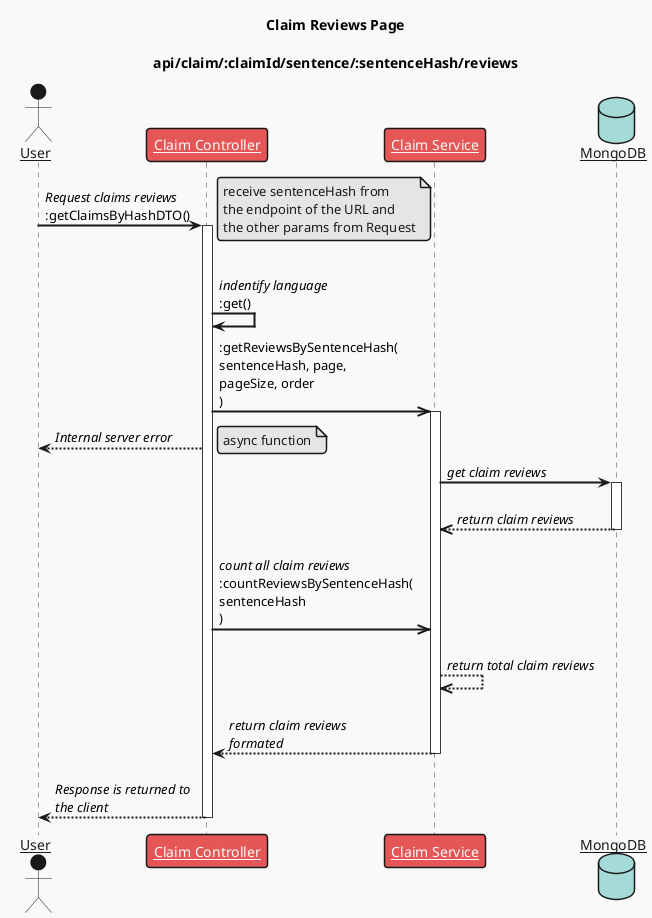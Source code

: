 @startuml getSenteceReviewsByHash
skinparam sequenceArrowThickness 2
skinparam roundcorner 20
skinparam maxmessagesize 150
skinparam sequenceParticipant underline

!theme mars
title Claim Reviews Page\n\napi/claim/:claimId/sentence/:sentenceHash/reviews

actor User
participant "Claim Controller" as A
participant "Claim Service" as B
database "MongoDB" as C

User -> A ++: //Request claims reviews// :getClaimsByHashDTO()

alt
  note right
    receive sentenceHash from
    the endpoint of the URL and
    the other params from Request
  end note
  A -> A: //indentify language//\n:get()
  A ->> B ++: :getReviewsBySentenceHash(\nsentenceHash, page, pageSize, order\n) 
else
  A --> User: //Internal server error//
  note right
      async function
  end note

B -> C ++: //get claim reviews//
||15||
C -->> B --: //return claim reviews//
||15||
A ->> B: //count all claim reviews// :countReviewsBySentenceHash(\nsentenceHash\n) 
||15||
B -->> B: //return total claim reviews//
||15||
B --> A --: //return claim reviews formated//
||15||
A --> User --: //Response is returned to the client//
@enduml
